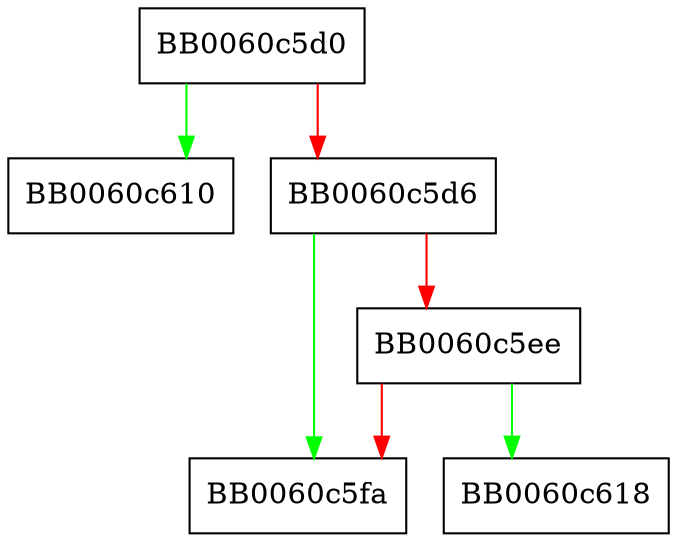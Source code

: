 digraph obj_name_cmp {
  node [shape="box"];
  graph [splines=ortho];
  BB0060c5d0 -> BB0060c610 [color="green"];
  BB0060c5d0 -> BB0060c5d6 [color="red"];
  BB0060c5d6 -> BB0060c5fa [color="green"];
  BB0060c5d6 -> BB0060c5ee [color="red"];
  BB0060c5ee -> BB0060c618 [color="green"];
  BB0060c5ee -> BB0060c5fa [color="red"];
}